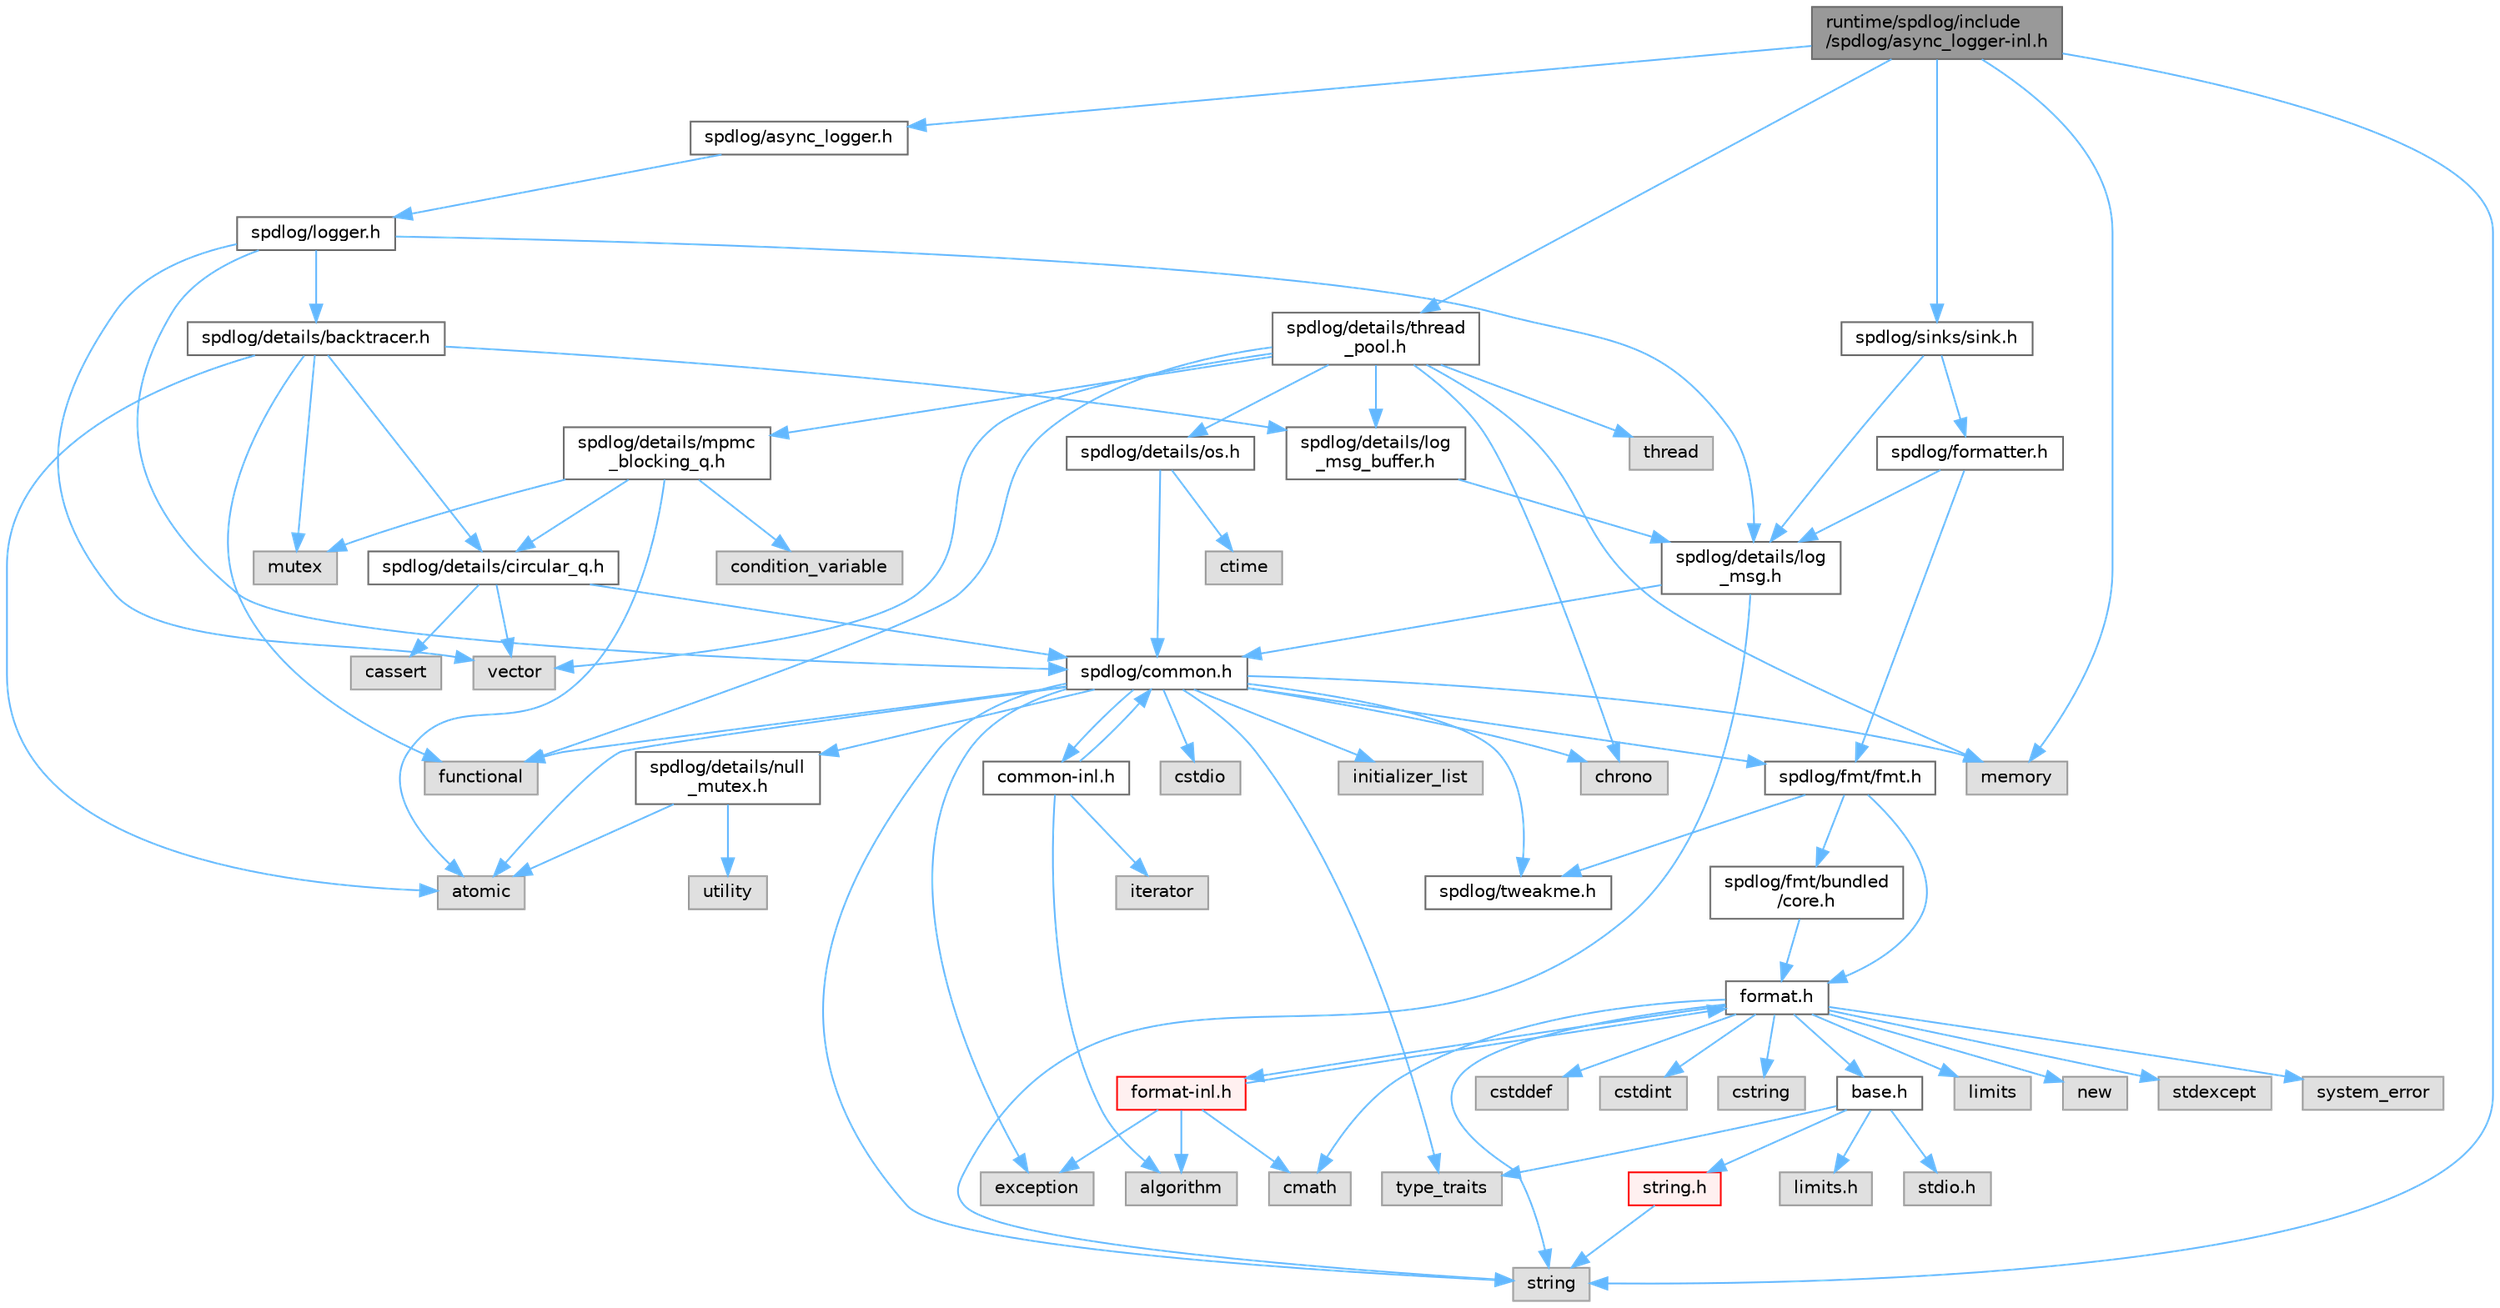 digraph "runtime/spdlog/include/spdlog/async_logger-inl.h"
{
 // LATEX_PDF_SIZE
  bgcolor="transparent";
  edge [fontname=Helvetica,fontsize=10,labelfontname=Helvetica,labelfontsize=10];
  node [fontname=Helvetica,fontsize=10,shape=box,height=0.2,width=0.4];
  Node1 [id="Node000001",label="runtime/spdlog/include\l/spdlog/async_logger-inl.h",height=0.2,width=0.4,color="gray40", fillcolor="grey60", style="filled", fontcolor="black",tooltip=" "];
  Node1 -> Node2 [id="edge82_Node000001_Node000002",color="steelblue1",style="solid",tooltip=" "];
  Node2 [id="Node000002",label="spdlog/async_logger.h",height=0.2,width=0.4,color="grey40", fillcolor="white", style="filled",URL="$async__logger_8h.html",tooltip=" "];
  Node2 -> Node3 [id="edge83_Node000002_Node000003",color="steelblue1",style="solid",tooltip=" "];
  Node3 [id="Node000003",label="spdlog/logger.h",height=0.2,width=0.4,color="grey40", fillcolor="white", style="filled",URL="$logger_8h.html",tooltip=" "];
  Node3 -> Node4 [id="edge84_Node000003_Node000004",color="steelblue1",style="solid",tooltip=" "];
  Node4 [id="Node000004",label="spdlog/common.h",height=0.2,width=0.4,color="grey40", fillcolor="white", style="filled",URL="$common_8h.html",tooltip=" "];
  Node4 -> Node5 [id="edge85_Node000004_Node000005",color="steelblue1",style="solid",tooltip=" "];
  Node5 [id="Node000005",label="spdlog/details/null\l_mutex.h",height=0.2,width=0.4,color="grey40", fillcolor="white", style="filled",URL="$null__mutex_8h.html",tooltip=" "];
  Node5 -> Node6 [id="edge86_Node000005_Node000006",color="steelblue1",style="solid",tooltip=" "];
  Node6 [id="Node000006",label="atomic",height=0.2,width=0.4,color="grey60", fillcolor="#E0E0E0", style="filled",tooltip=" "];
  Node5 -> Node7 [id="edge87_Node000005_Node000007",color="steelblue1",style="solid",tooltip=" "];
  Node7 [id="Node000007",label="utility",height=0.2,width=0.4,color="grey60", fillcolor="#E0E0E0", style="filled",tooltip=" "];
  Node4 -> Node8 [id="edge88_Node000004_Node000008",color="steelblue1",style="solid",tooltip=" "];
  Node8 [id="Node000008",label="spdlog/tweakme.h",height=0.2,width=0.4,color="grey40", fillcolor="white", style="filled",URL="$tweakme_8h.html",tooltip=" "];
  Node4 -> Node6 [id="edge89_Node000004_Node000006",color="steelblue1",style="solid",tooltip=" "];
  Node4 -> Node9 [id="edge90_Node000004_Node000009",color="steelblue1",style="solid",tooltip=" "];
  Node9 [id="Node000009",label="chrono",height=0.2,width=0.4,color="grey60", fillcolor="#E0E0E0", style="filled",tooltip=" "];
  Node4 -> Node10 [id="edge91_Node000004_Node000010",color="steelblue1",style="solid",tooltip=" "];
  Node10 [id="Node000010",label="cstdio",height=0.2,width=0.4,color="grey60", fillcolor="#E0E0E0", style="filled",tooltip=" "];
  Node4 -> Node11 [id="edge92_Node000004_Node000011",color="steelblue1",style="solid",tooltip=" "];
  Node11 [id="Node000011",label="exception",height=0.2,width=0.4,color="grey60", fillcolor="#E0E0E0", style="filled",tooltip=" "];
  Node4 -> Node12 [id="edge93_Node000004_Node000012",color="steelblue1",style="solid",tooltip=" "];
  Node12 [id="Node000012",label="functional",height=0.2,width=0.4,color="grey60", fillcolor="#E0E0E0", style="filled",tooltip=" "];
  Node4 -> Node13 [id="edge94_Node000004_Node000013",color="steelblue1",style="solid",tooltip=" "];
  Node13 [id="Node000013",label="initializer_list",height=0.2,width=0.4,color="grey60", fillcolor="#E0E0E0", style="filled",tooltip=" "];
  Node4 -> Node14 [id="edge95_Node000004_Node000014",color="steelblue1",style="solid",tooltip=" "];
  Node14 [id="Node000014",label="memory",height=0.2,width=0.4,color="grey60", fillcolor="#E0E0E0", style="filled",tooltip=" "];
  Node4 -> Node15 [id="edge96_Node000004_Node000015",color="steelblue1",style="solid",tooltip=" "];
  Node15 [id="Node000015",label="string",height=0.2,width=0.4,color="grey60", fillcolor="#E0E0E0", style="filled",tooltip=" "];
  Node4 -> Node16 [id="edge97_Node000004_Node000016",color="steelblue1",style="solid",tooltip=" "];
  Node16 [id="Node000016",label="type_traits",height=0.2,width=0.4,color="grey60", fillcolor="#E0E0E0", style="filled",tooltip=" "];
  Node4 -> Node17 [id="edge98_Node000004_Node000017",color="steelblue1",style="solid",tooltip=" "];
  Node17 [id="Node000017",label="spdlog/fmt/fmt.h",height=0.2,width=0.4,color="grey40", fillcolor="white", style="filled",URL="$fmt_8h.html",tooltip=" "];
  Node17 -> Node8 [id="edge99_Node000017_Node000008",color="steelblue1",style="solid",tooltip=" "];
  Node17 -> Node18 [id="edge100_Node000017_Node000018",color="steelblue1",style="solid",tooltip=" "];
  Node18 [id="Node000018",label="spdlog/fmt/bundled\l/core.h",height=0.2,width=0.4,color="grey40", fillcolor="white", style="filled",URL="$core_8h.html",tooltip=" "];
  Node18 -> Node19 [id="edge101_Node000018_Node000019",color="steelblue1",style="solid",tooltip=" "];
  Node19 [id="Node000019",label="format.h",height=0.2,width=0.4,color="grey40", fillcolor="white", style="filled",URL="$spdlog_2include_2spdlog_2fmt_2bundled_2format_8h.html",tooltip=" "];
  Node19 -> Node20 [id="edge102_Node000019_Node000020",color="steelblue1",style="solid",tooltip=" "];
  Node20 [id="Node000020",label="base.h",height=0.2,width=0.4,color="grey40", fillcolor="white", style="filled",URL="$base_8h.html",tooltip=" "];
  Node20 -> Node21 [id="edge103_Node000020_Node000021",color="steelblue1",style="solid",tooltip=" "];
  Node21 [id="Node000021",label="limits.h",height=0.2,width=0.4,color="grey60", fillcolor="#E0E0E0", style="filled",tooltip=" "];
  Node20 -> Node22 [id="edge104_Node000020_Node000022",color="steelblue1",style="solid",tooltip=" "];
  Node22 [id="Node000022",label="stdio.h",height=0.2,width=0.4,color="grey60", fillcolor="#E0E0E0", style="filled",tooltip=" "];
  Node20 -> Node23 [id="edge105_Node000020_Node000023",color="steelblue1",style="solid",tooltip=" "];
  Node23 [id="Node000023",label="string.h",height=0.2,width=0.4,color="red", fillcolor="#FFF0F0", style="filled",URL="$string_8h.html",tooltip=" "];
  Node23 -> Node15 [id="edge106_Node000023_Node000015",color="steelblue1",style="solid",tooltip=" "];
  Node20 -> Node16 [id="edge107_Node000020_Node000016",color="steelblue1",style="solid",tooltip=" "];
  Node19 -> Node167 [id="edge108_Node000019_Node000167",color="steelblue1",style="solid",tooltip=" "];
  Node167 [id="Node000167",label="cmath",height=0.2,width=0.4,color="grey60", fillcolor="#E0E0E0", style="filled",tooltip=" "];
  Node19 -> Node26 [id="edge109_Node000019_Node000026",color="steelblue1",style="solid",tooltip=" "];
  Node26 [id="Node000026",label="cstddef",height=0.2,width=0.4,color="grey60", fillcolor="#E0E0E0", style="filled",tooltip=" "];
  Node19 -> Node27 [id="edge110_Node000019_Node000027",color="steelblue1",style="solid",tooltip=" "];
  Node27 [id="Node000027",label="cstdint",height=0.2,width=0.4,color="grey60", fillcolor="#E0E0E0", style="filled",tooltip=" "];
  Node19 -> Node29 [id="edge111_Node000019_Node000029",color="steelblue1",style="solid",tooltip=" "];
  Node29 [id="Node000029",label="cstring",height=0.2,width=0.4,color="grey60", fillcolor="#E0E0E0", style="filled",tooltip=" "];
  Node19 -> Node168 [id="edge112_Node000019_Node000168",color="steelblue1",style="solid",tooltip=" "];
  Node168 [id="Node000168",label="limits",height=0.2,width=0.4,color="grey60", fillcolor="#E0E0E0", style="filled",tooltip=" "];
  Node19 -> Node65 [id="edge113_Node000019_Node000065",color="steelblue1",style="solid",tooltip=" "];
  Node65 [id="Node000065",label="new",height=0.2,width=0.4,color="grey60", fillcolor="#E0E0E0", style="filled",tooltip=" "];
  Node19 -> Node169 [id="edge114_Node000019_Node000169",color="steelblue1",style="solid",tooltip=" "];
  Node169 [id="Node000169",label="stdexcept",height=0.2,width=0.4,color="grey60", fillcolor="#E0E0E0", style="filled",tooltip=" "];
  Node19 -> Node15 [id="edge115_Node000019_Node000015",color="steelblue1",style="solid",tooltip=" "];
  Node19 -> Node170 [id="edge116_Node000019_Node000170",color="steelblue1",style="solid",tooltip=" "];
  Node170 [id="Node000170",label="system_error",height=0.2,width=0.4,color="grey60", fillcolor="#E0E0E0", style="filled",tooltip=" "];
  Node19 -> Node171 [id="edge117_Node000019_Node000171",color="steelblue1",style="solid",tooltip=" "];
  Node171 [id="Node000171",label="format-inl.h",height=0.2,width=0.4,color="red", fillcolor="#FFF0F0", style="filled",URL="$format-inl_8h.html",tooltip=" "];
  Node171 -> Node172 [id="edge118_Node000171_Node000172",color="steelblue1",style="solid",tooltip=" "];
  Node172 [id="Node000172",label="algorithm",height=0.2,width=0.4,color="grey60", fillcolor="#E0E0E0", style="filled",tooltip=" "];
  Node171 -> Node167 [id="edge119_Node000171_Node000167",color="steelblue1",style="solid",tooltip=" "];
  Node171 -> Node11 [id="edge120_Node000171_Node000011",color="steelblue1",style="solid",tooltip=" "];
  Node171 -> Node19 [id="edge121_Node000171_Node000019",color="steelblue1",style="solid",tooltip=" "];
  Node17 -> Node19 [id="edge122_Node000017_Node000019",color="steelblue1",style="solid",tooltip=" "];
  Node4 -> Node176 [id="edge123_Node000004_Node000176",color="steelblue1",style="solid",tooltip=" "];
  Node176 [id="Node000176",label="common-inl.h",height=0.2,width=0.4,color="grey40", fillcolor="white", style="filled",URL="$common-inl_8h.html",tooltip=" "];
  Node176 -> Node4 [id="edge124_Node000176_Node000004",color="steelblue1",style="solid",tooltip=" "];
  Node176 -> Node172 [id="edge125_Node000176_Node000172",color="steelblue1",style="solid",tooltip=" "];
  Node176 -> Node177 [id="edge126_Node000176_Node000177",color="steelblue1",style="solid",tooltip=" "];
  Node177 [id="Node000177",label="iterator",height=0.2,width=0.4,color="grey60", fillcolor="#E0E0E0", style="filled",tooltip=" "];
  Node3 -> Node178 [id="edge127_Node000003_Node000178",color="steelblue1",style="solid",tooltip=" "];
  Node178 [id="Node000178",label="spdlog/details/backtracer.h",height=0.2,width=0.4,color="grey40", fillcolor="white", style="filled",URL="$backtracer_8h.html",tooltip=" "];
  Node178 -> Node179 [id="edge128_Node000178_Node000179",color="steelblue1",style="solid",tooltip=" "];
  Node179 [id="Node000179",label="spdlog/details/circular_q.h",height=0.2,width=0.4,color="grey40", fillcolor="white", style="filled",URL="$circular__q_8h.html",tooltip=" "];
  Node179 -> Node28 [id="edge129_Node000179_Node000028",color="steelblue1",style="solid",tooltip=" "];
  Node28 [id="Node000028",label="cassert",height=0.2,width=0.4,color="grey60", fillcolor="#E0E0E0", style="filled",tooltip=" "];
  Node179 -> Node180 [id="edge130_Node000179_Node000180",color="steelblue1",style="solid",tooltip=" "];
  Node180 [id="Node000180",label="vector",height=0.2,width=0.4,color="grey60", fillcolor="#E0E0E0", style="filled",tooltip=" "];
  Node179 -> Node4 [id="edge131_Node000179_Node000004",color="steelblue1",style="solid",tooltip=" "];
  Node178 -> Node181 [id="edge132_Node000178_Node000181",color="steelblue1",style="solid",tooltip=" "];
  Node181 [id="Node000181",label="spdlog/details/log\l_msg_buffer.h",height=0.2,width=0.4,color="grey40", fillcolor="white", style="filled",URL="$log__msg__buffer_8h.html",tooltip=" "];
  Node181 -> Node182 [id="edge133_Node000181_Node000182",color="steelblue1",style="solid",tooltip=" "];
  Node182 [id="Node000182",label="spdlog/details/log\l_msg.h",height=0.2,width=0.4,color="grey40", fillcolor="white", style="filled",URL="$log__msg_8h.html",tooltip=" "];
  Node182 -> Node4 [id="edge134_Node000182_Node000004",color="steelblue1",style="solid",tooltip=" "];
  Node182 -> Node15 [id="edge135_Node000182_Node000015",color="steelblue1",style="solid",tooltip=" "];
  Node178 -> Node6 [id="edge136_Node000178_Node000006",color="steelblue1",style="solid",tooltip=" "];
  Node178 -> Node12 [id="edge137_Node000178_Node000012",color="steelblue1",style="solid",tooltip=" "];
  Node178 -> Node183 [id="edge138_Node000178_Node000183",color="steelblue1",style="solid",tooltip=" "];
  Node183 [id="Node000183",label="mutex",height=0.2,width=0.4,color="grey60", fillcolor="#E0E0E0", style="filled",tooltip=" "];
  Node3 -> Node182 [id="edge139_Node000003_Node000182",color="steelblue1",style="solid",tooltip=" "];
  Node3 -> Node180 [id="edge140_Node000003_Node000180",color="steelblue1",style="solid",tooltip=" "];
  Node1 -> Node184 [id="edge141_Node000001_Node000184",color="steelblue1",style="solid",tooltip=" "];
  Node184 [id="Node000184",label="spdlog/details/thread\l_pool.h",height=0.2,width=0.4,color="grey40", fillcolor="white", style="filled",URL="$thread__pool_8h.html",tooltip=" "];
  Node184 -> Node181 [id="edge142_Node000184_Node000181",color="steelblue1",style="solid",tooltip=" "];
  Node184 -> Node185 [id="edge143_Node000184_Node000185",color="steelblue1",style="solid",tooltip=" "];
  Node185 [id="Node000185",label="spdlog/details/mpmc\l_blocking_q.h",height=0.2,width=0.4,color="grey40", fillcolor="white", style="filled",URL="$mpmc__blocking__q_8h.html",tooltip=" "];
  Node185 -> Node179 [id="edge144_Node000185_Node000179",color="steelblue1",style="solid",tooltip=" "];
  Node185 -> Node6 [id="edge145_Node000185_Node000006",color="steelblue1",style="solid",tooltip=" "];
  Node185 -> Node186 [id="edge146_Node000185_Node000186",color="steelblue1",style="solid",tooltip=" "];
  Node186 [id="Node000186",label="condition_variable",height=0.2,width=0.4,color="grey60", fillcolor="#E0E0E0", style="filled",tooltip=" "];
  Node185 -> Node183 [id="edge147_Node000185_Node000183",color="steelblue1",style="solid",tooltip=" "];
  Node184 -> Node187 [id="edge148_Node000184_Node000187",color="steelblue1",style="solid",tooltip=" "];
  Node187 [id="Node000187",label="spdlog/details/os.h",height=0.2,width=0.4,color="grey40", fillcolor="white", style="filled",URL="$details_2os_8h.html",tooltip=" "];
  Node187 -> Node188 [id="edge149_Node000187_Node000188",color="steelblue1",style="solid",tooltip=" "];
  Node188 [id="Node000188",label="ctime",height=0.2,width=0.4,color="grey60", fillcolor="#E0E0E0", style="filled",tooltip=" "];
  Node187 -> Node4 [id="edge150_Node000187_Node000004",color="steelblue1",style="solid",tooltip=" "];
  Node184 -> Node9 [id="edge151_Node000184_Node000009",color="steelblue1",style="solid",tooltip=" "];
  Node184 -> Node12 [id="edge152_Node000184_Node000012",color="steelblue1",style="solid",tooltip=" "];
  Node184 -> Node14 [id="edge153_Node000184_Node000014",color="steelblue1",style="solid",tooltip=" "];
  Node184 -> Node189 [id="edge154_Node000184_Node000189",color="steelblue1",style="solid",tooltip=" "];
  Node189 [id="Node000189",label="thread",height=0.2,width=0.4,color="grey60", fillcolor="#E0E0E0", style="filled",tooltip=" "];
  Node184 -> Node180 [id="edge155_Node000184_Node000180",color="steelblue1",style="solid",tooltip=" "];
  Node1 -> Node190 [id="edge156_Node000001_Node000190",color="steelblue1",style="solid",tooltip=" "];
  Node190 [id="Node000190",label="spdlog/sinks/sink.h",height=0.2,width=0.4,color="grey40", fillcolor="white", style="filled",URL="$sink_8h.html",tooltip=" "];
  Node190 -> Node182 [id="edge157_Node000190_Node000182",color="steelblue1",style="solid",tooltip=" "];
  Node190 -> Node191 [id="edge158_Node000190_Node000191",color="steelblue1",style="solid",tooltip=" "];
  Node191 [id="Node000191",label="spdlog/formatter.h",height=0.2,width=0.4,color="grey40", fillcolor="white", style="filled",URL="$formatter_8h.html",tooltip=" "];
  Node191 -> Node182 [id="edge159_Node000191_Node000182",color="steelblue1",style="solid",tooltip=" "];
  Node191 -> Node17 [id="edge160_Node000191_Node000017",color="steelblue1",style="solid",tooltip=" "];
  Node1 -> Node14 [id="edge161_Node000001_Node000014",color="steelblue1",style="solid",tooltip=" "];
  Node1 -> Node15 [id="edge162_Node000001_Node000015",color="steelblue1",style="solid",tooltip=" "];
}
